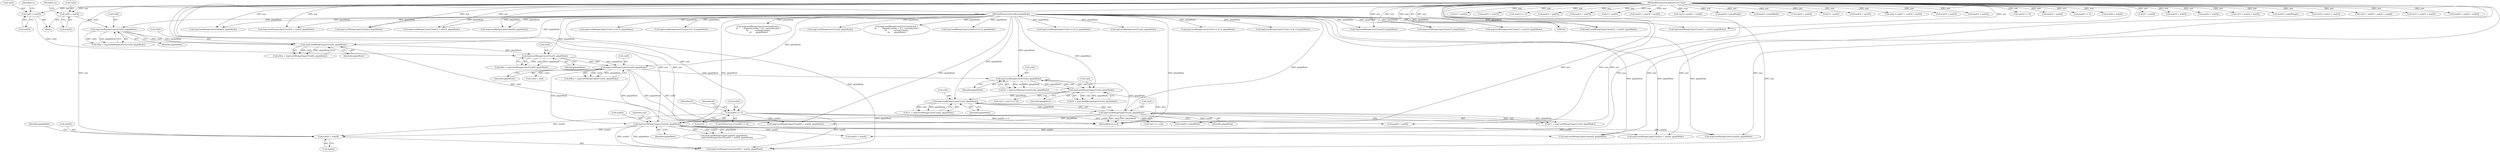 digraph "0_poppler_a9b8ab4657dec65b8b86c225d12c533ad7e984e2@array" {
"1000381" [label="(Call,mat[0] + mat[4])"];
"1000347" [label="(Call,mat[0] >= 0)"];
"1000105" [label="(MethodParameterIn,SplashCoord *mat)"];
"1000375" [label="(Call,imgCoordMungeUpperC(mat[4], glyphMode))"];
"1000251" [label="(Call,imgCoordMungeUpperC(vy[0], glyphMode))"];
"1000244" [label="(Call,imgCoordMungeLowerC(vy[0], glyphMode))"];
"1000147" [label="(Call,vy[0] = mat[5])"];
"1000237" [label="(Call,imgCoordMungeUpperC(vx[0], glyphMode))"];
"1000230" [label="(Call,imgCoordMungeLowerC(vx[0], glyphMode))"];
"1000140" [label="(Call,vx[0] = mat[4])"];
"1000106" [label="(MethodParameterIn,GBool glyphMode)"];
"1000313" [label="(Call,imgCoordMungeUpperC(vy[i], glyphMode))"];
"1000298" [label="(Call,imgCoordMungeLowerC(vy[i], glyphMode))"];
"1000283" [label="(Call,imgCoordMungeUpperC(vx[i], glyphMode))"];
"1000268" [label="(Call,imgCoordMungeLowerC(vx[i], glyphMode))"];
"1000251" [label="(Call,imgCoordMungeUpperC(vy[0], glyphMode))"];
"1000140" [label="(Call,vx[0] = mat[4])"];
"1001682" [label="(Call,0.5 - mat[4])"];
"1000424" [label="(Call,mat[1] + mat[5])"];
"1000484" [label="(Call,mat[3] >= 0)"];
"1000228" [label="(Call,xMin = imgCoordMungeLowerC(vx[0], glyphMode))"];
"1000147" [label="(Call,vy[0] = mat[5])"];
"1000408" [label="(Call,imgCoordMungeLowerC(mat[5], glyphMode))"];
"1000249" [label="(Call,yMax = imgCoordMungeUpperC(vy[0], glyphMode))"];
"1000298" [label="(Call,imgCoordMungeLowerC(vy[i], glyphMode))"];
"1000169" [label="(Call,mat[3] + mat[5])"];
"1000376" [label="(Call,mat[4])"];
"1000151" [label="(Call,mat[5])"];
"1000348" [label="(Call,mat[0])"];
"1000296" [label="(Call,t1 = imgCoordMungeLowerC(vy[i], glyphMode))"];
"1000474" [label="(Call,imgCoordMungeLowerC(mat[2] + mat[4], glyphMode))"];
"1000269" [label="(Call,vx[i])"];
"1000512" [label="(Call,imgCoordMungeUpperC(mat[5], glyphMode))"];
"1001143" [label="(Call,imgCoordMungeUpperC(vy[(i+1) & 3], glyphMode))"];
"1000313" [label="(Call,imgCoordMungeUpperC(vy[i], glyphMode))"];
"1000266" [label="(Call,t0 = imgCoordMungeLowerC(vx[i], glyphMode))"];
"1000380" [label="(Call,imgCoordMungeLowerC(mat[0] + mat[4], glyphMode))"];
"1000356" [label="(Call,imgCoordMungeUpperC(mat[0] + mat[4], glyphMode))"];
"1000221" [label="(Call,mat[1] + mat[5])"];
"1001693" [label="(Call,0.5 - mat[5])"];
"1000195" [label="(Call,mat[1] + mat[3] + mat[5])"];
"1000206" [label="(Call,vx[3] = mat[0] + mat[4])"];
"1000141" [label="(Call,vx[0])"];
"1000105" [label="(MethodParameterIn,SplashCoord *mat)"];
"1000244" [label="(Call,imgCoordMungeLowerC(vy[0], glyphMode))"];
"1000252" [label="(Call,vy[0])"];
"1000106" [label="(MethodParameterIn,GBool glyphMode)"];
"1000148" [label="(Call,vy[0])"];
"1000707" [label="(Call,imgCoordMungeLowerC(vy[i], glyphMode))"];
"1000730" [label="(Call,vx[i] < vx[(i+1) & 3])"];
"1000238" [label="(Call,vx[0])"];
"1000573" [label="(Call,mat[3] / scaledHeight)"];
"1000255" [label="(Identifier,glyphMode)"];
"1000231" [label="(Call,vx[0])"];
"1000517" [label="(Call,imgCoordMungeLowerC(mat[3] + mat[5], glyphMode))"];
"1000365" [label="(Call,imgCoordMungeLowerC(mat[4], glyphMode))"];
"1000149" [label="(Identifier,vy)"];
"1000245" [label="(Call,vy[0])"];
"1000559" [label="(Call,mat[1] / scaledWidth)"];
"1000158" [label="(Call,mat[2] + mat[4])"];
"1001667" [label="(Call,0.5 - mat[5])"];
"1000666" [label="(Call,vy[0] < vy[i])"];
"1000502" [label="(Call,imgCoordMungeLowerC(mat[5], glyphMode))"];
"1000494" [label="(Call,mat[3] + mat[5])"];
"1000191" [label="(Call,vy[2] = mat[1] + mat[3] + mat[5])"];
"1000518" [label="(Call,mat[3] + mat[5])"];
"1000379" [label="(Identifier,glyphMode)"];
"1000375" [label="(Call,imgCoordMungeUpperC(mat[4], glyphMode))"];
"1000388" [label="(Identifier,glyphMode)"];
"1000400" [label="(Call,mat[1] + mat[5])"];
"1000383" [label="(Identifier,mat)"];
"1000493" [label="(Call,imgCoordMungeUpperC(mat[3] + mat[5], glyphMode))"];
"1000997" [label="(Call,imgCoordMungeLowerC(vy[(i+1) & 3], glyphMode))"];
"1000469" [label="(Call,imgCoordMungeUpperC(mat[4], glyphMode))"];
"1000847" [label="(Call,imgCoordMungeUpperC(vy[(i+2) & 3], glyphMode))"];
"1000552" [label="(Call,mat[0] / scaledWidth)"];
"1000317" [label="(Identifier,glyphMode)"];
"1000459" [label="(Call,imgCoordMungeLowerC(mat[4], glyphMode))"];
"1000237" [label="(Call,imgCoordMungeUpperC(vx[0], glyphMode))"];
"1000390" [label="(Call,mat[1] >= 0)"];
"1000399" [label="(Call,imgCoordMungeUpperC(mat[1] + mat[5], glyphMode))"];
"1000475" [label="(Call,mat[2] + mat[4])"];
"1000382" [label="(Call,mat[0])"];
"1000451" [label="(Call,mat[2] + mat[4])"];
"1000719" [label="(Call,imgCoordMungeUpperC(vy[(i+2) & 3], glyphMode))"];
"1000441" [label="(Call,mat[2] >= 0)"];
"1000283" [label="(Call,imgCoordMungeUpperC(vx[i], glyphMode))"];
"1000230" [label="(Call,imgCoordMungeLowerC(vx[0], glyphMode))"];
"1000210" [label="(Call,mat[0] + mat[4])"];
"1000156" [label="(Identifier,vx)"];
"1000351" [label="(Literal,0)"];
"1000357" [label="(Call,mat[0] + mat[4])"];
"1000242" [label="(Call,yMin = imgCoordMungeLowerC(vy[0], glyphMode))"];
"1001656" [label="(Call,0.5 - mat[4])"];
"1000235" [label="(Call,xMax = imgCoordMungeUpperC(vx[0], glyphMode))"];
"1000199" [label="(Call,mat[3] + mat[5])"];
"1000234" [label="(Identifier,glyphMode)"];
"1000107" [label="(Block,)"];
"1000287" [label="(Identifier,glyphMode)"];
"1000381" [label="(Call,mat[0] + mat[4])"];
"1001128" [label="(Call,imgCoordMungeLowerC(vy[(i+3) & 3], glyphMode))"];
"1000184" [label="(Call,mat[2] + mat[4])"];
"1000284" [label="(Call,vx[i])"];
"1000418" [label="(Call,imgCoordMungeUpperC(mat[5], glyphMode))"];
"1000154" [label="(Call,vx[1] = mat[2] + mat[4])"];
"1000354" [label="(Identifier,t0)"];
"1000311" [label="(Call,t1 = imgCoordMungeUpperC(vy[i], glyphMode))"];
"1000566" [label="(Call,mat[2] / scaledHeight)"];
"1001587" [label="(Call,imgCoordMungeUpperC(section[i].xb0 +\n\t\t\t         ((SplashCoord)y + 0.5 - section[i].yb0) *\n\t\t\t           section[i].dxdyb,\n\t\t\t       glyphMode))"];
"1000302" [label="(Identifier,glyphMode)"];
"1000217" [label="(Call,vy[3] = mat[1] + mat[5])"];
"1000450" [label="(Call,imgCoordMungeUpperC(mat[2] + mat[4], glyphMode))"];
"1000144" [label="(Call,mat[4])"];
"1000268" [label="(Call,imgCoordMungeLowerC(vx[i], glyphMode))"];
"1001774" [label="(MethodReturn,void)"];
"1000346" [label="(ControlStructure,if (mat[0] >= 0))"];
"1000176" [label="(Call,vx[2] = mat[0] + mat[2] + mat[4])"];
"1000347" [label="(Call,mat[0] >= 0)"];
"1000272" [label="(Identifier,glyphMode)"];
"1000835" [label="(Call,imgCoordMungeLowerC(vy[i], glyphMode))"];
"1000299" [label="(Call,vy[i])"];
"1000165" [label="(Call,vy[1] = mat[3] + mat[5])"];
"1000241" [label="(Identifier,glyphMode)"];
"1000281" [label="(Call,t0 = imgCoordMungeUpperC(vx[i], glyphMode))"];
"1001560" [label="(Call,imgCoordMungeLowerC(section[i].xa0 +\n\t\t\t         ((SplashCoord)y + 0.5 - section[i].ya0) *\n\t\t\t           section[i].dxdya,\n\t\t\t       glyphMode))"];
"1000423" [label="(Call,imgCoordMungeLowerC(mat[1] + mat[5], glyphMode))"];
"1000385" [label="(Call,mat[4])"];
"1000314" [label="(Call,vy[i])"];
"1000374" [label="(Call,imgCoordMungeUpperC(mat[4], glyphMode) -\n         imgCoordMungeLowerC(mat[0] + mat[4], glyphMode))"];
"1000180" [label="(Call,mat[0] + mat[2] + mat[4])"];
"1000653" [label="(Call,vy[1] <= vy[i])"];
"1000373" [label="(Identifier,t0)"];
"1001012" [label="(Call,imgCoordMungeUpperC(vy[(i+3) & 3], glyphMode))"];
"1000248" [label="(Identifier,glyphMode)"];
"1000381" -> "1000380"  [label="AST: "];
"1000381" -> "1000385"  [label="CFG: "];
"1000382" -> "1000381"  [label="AST: "];
"1000385" -> "1000381"  [label="AST: "];
"1000388" -> "1000381"  [label="CFG: "];
"1000347" -> "1000381"  [label="DDG: mat[0]"];
"1000105" -> "1000381"  [label="DDG: mat"];
"1000375" -> "1000381"  [label="DDG: mat[4]"];
"1000347" -> "1000346"  [label="AST: "];
"1000347" -> "1000351"  [label="CFG: "];
"1000348" -> "1000347"  [label="AST: "];
"1000351" -> "1000347"  [label="AST: "];
"1000354" -> "1000347"  [label="CFG: "];
"1000373" -> "1000347"  [label="CFG: "];
"1000347" -> "1001774"  [label="DDG: mat[0] >= 0"];
"1000105" -> "1000347"  [label="DDG: mat"];
"1000347" -> "1000356"  [label="DDG: mat[0]"];
"1000347" -> "1000357"  [label="DDG: mat[0]"];
"1000347" -> "1000380"  [label="DDG: mat[0]"];
"1000347" -> "1000552"  [label="DDG: mat[0]"];
"1000105" -> "1000100"  [label="AST: "];
"1000105" -> "1001774"  [label="DDG: mat"];
"1000105" -> "1000140"  [label="DDG: mat"];
"1000105" -> "1000147"  [label="DDG: mat"];
"1000105" -> "1000154"  [label="DDG: mat"];
"1000105" -> "1000158"  [label="DDG: mat"];
"1000105" -> "1000165"  [label="DDG: mat"];
"1000105" -> "1000169"  [label="DDG: mat"];
"1000105" -> "1000176"  [label="DDG: mat"];
"1000105" -> "1000180"  [label="DDG: mat"];
"1000105" -> "1000184"  [label="DDG: mat"];
"1000105" -> "1000191"  [label="DDG: mat"];
"1000105" -> "1000195"  [label="DDG: mat"];
"1000105" -> "1000199"  [label="DDG: mat"];
"1000105" -> "1000206"  [label="DDG: mat"];
"1000105" -> "1000210"  [label="DDG: mat"];
"1000105" -> "1000217"  [label="DDG: mat"];
"1000105" -> "1000221"  [label="DDG: mat"];
"1000105" -> "1000356"  [label="DDG: mat"];
"1000105" -> "1000357"  [label="DDG: mat"];
"1000105" -> "1000365"  [label="DDG: mat"];
"1000105" -> "1000375"  [label="DDG: mat"];
"1000105" -> "1000380"  [label="DDG: mat"];
"1000105" -> "1000390"  [label="DDG: mat"];
"1000105" -> "1000399"  [label="DDG: mat"];
"1000105" -> "1000400"  [label="DDG: mat"];
"1000105" -> "1000408"  [label="DDG: mat"];
"1000105" -> "1000418"  [label="DDG: mat"];
"1000105" -> "1000423"  [label="DDG: mat"];
"1000105" -> "1000424"  [label="DDG: mat"];
"1000105" -> "1000441"  [label="DDG: mat"];
"1000105" -> "1000450"  [label="DDG: mat"];
"1000105" -> "1000451"  [label="DDG: mat"];
"1000105" -> "1000459"  [label="DDG: mat"];
"1000105" -> "1000469"  [label="DDG: mat"];
"1000105" -> "1000474"  [label="DDG: mat"];
"1000105" -> "1000475"  [label="DDG: mat"];
"1000105" -> "1000484"  [label="DDG: mat"];
"1000105" -> "1000493"  [label="DDG: mat"];
"1000105" -> "1000494"  [label="DDG: mat"];
"1000105" -> "1000502"  [label="DDG: mat"];
"1000105" -> "1000512"  [label="DDG: mat"];
"1000105" -> "1000517"  [label="DDG: mat"];
"1000105" -> "1000518"  [label="DDG: mat"];
"1000105" -> "1000552"  [label="DDG: mat"];
"1000105" -> "1000559"  [label="DDG: mat"];
"1000105" -> "1000566"  [label="DDG: mat"];
"1000105" -> "1000573"  [label="DDG: mat"];
"1000105" -> "1001656"  [label="DDG: mat"];
"1000105" -> "1001667"  [label="DDG: mat"];
"1000105" -> "1001682"  [label="DDG: mat"];
"1000105" -> "1001693"  [label="DDG: mat"];
"1000375" -> "1000374"  [label="AST: "];
"1000375" -> "1000379"  [label="CFG: "];
"1000376" -> "1000375"  [label="AST: "];
"1000379" -> "1000375"  [label="AST: "];
"1000383" -> "1000375"  [label="CFG: "];
"1000375" -> "1000374"  [label="DDG: mat[4]"];
"1000375" -> "1000374"  [label="DDG: glyphMode"];
"1000251" -> "1000375"  [label="DDG: glyphMode"];
"1000313" -> "1000375"  [label="DDG: glyphMode"];
"1000106" -> "1000375"  [label="DDG: glyphMode"];
"1000375" -> "1000380"  [label="DDG: mat[4]"];
"1000375" -> "1000380"  [label="DDG: glyphMode"];
"1000375" -> "1000450"  [label="DDG: mat[4]"];
"1000375" -> "1000451"  [label="DDG: mat[4]"];
"1000375" -> "1000459"  [label="DDG: mat[4]"];
"1000375" -> "1000469"  [label="DDG: mat[4]"];
"1000251" -> "1000249"  [label="AST: "];
"1000251" -> "1000255"  [label="CFG: "];
"1000252" -> "1000251"  [label="AST: "];
"1000255" -> "1000251"  [label="AST: "];
"1000249" -> "1000251"  [label="CFG: "];
"1000251" -> "1001774"  [label="DDG: glyphMode"];
"1000251" -> "1001774"  [label="DDG: vy[0]"];
"1000251" -> "1000249"  [label="DDG: vy[0]"];
"1000251" -> "1000249"  [label="DDG: glyphMode"];
"1000244" -> "1000251"  [label="DDG: vy[0]"];
"1000244" -> "1000251"  [label="DDG: glyphMode"];
"1000106" -> "1000251"  [label="DDG: glyphMode"];
"1000251" -> "1000268"  [label="DDG: glyphMode"];
"1000251" -> "1000356"  [label="DDG: glyphMode"];
"1000251" -> "1000666"  [label="DDG: vy[0]"];
"1000244" -> "1000242"  [label="AST: "];
"1000244" -> "1000248"  [label="CFG: "];
"1000245" -> "1000244"  [label="AST: "];
"1000248" -> "1000244"  [label="AST: "];
"1000242" -> "1000244"  [label="CFG: "];
"1000244" -> "1000242"  [label="DDG: vy[0]"];
"1000244" -> "1000242"  [label="DDG: glyphMode"];
"1000147" -> "1000244"  [label="DDG: vy[0]"];
"1000237" -> "1000244"  [label="DDG: glyphMode"];
"1000106" -> "1000244"  [label="DDG: glyphMode"];
"1000147" -> "1000107"  [label="AST: "];
"1000147" -> "1000151"  [label="CFG: "];
"1000148" -> "1000147"  [label="AST: "];
"1000151" -> "1000147"  [label="AST: "];
"1000156" -> "1000147"  [label="CFG: "];
"1000237" -> "1000235"  [label="AST: "];
"1000237" -> "1000241"  [label="CFG: "];
"1000238" -> "1000237"  [label="AST: "];
"1000241" -> "1000237"  [label="AST: "];
"1000235" -> "1000237"  [label="CFG: "];
"1000237" -> "1001774"  [label="DDG: vx[0]"];
"1000237" -> "1000235"  [label="DDG: vx[0]"];
"1000237" -> "1000235"  [label="DDG: glyphMode"];
"1000230" -> "1000237"  [label="DDG: vx[0]"];
"1000230" -> "1000237"  [label="DDG: glyphMode"];
"1000106" -> "1000237"  [label="DDG: glyphMode"];
"1000230" -> "1000228"  [label="AST: "];
"1000230" -> "1000234"  [label="CFG: "];
"1000231" -> "1000230"  [label="AST: "];
"1000234" -> "1000230"  [label="AST: "];
"1000228" -> "1000230"  [label="CFG: "];
"1000230" -> "1000228"  [label="DDG: vx[0]"];
"1000230" -> "1000228"  [label="DDG: glyphMode"];
"1000140" -> "1000230"  [label="DDG: vx[0]"];
"1000106" -> "1000230"  [label="DDG: glyphMode"];
"1000140" -> "1000107"  [label="AST: "];
"1000140" -> "1000144"  [label="CFG: "];
"1000141" -> "1000140"  [label="AST: "];
"1000144" -> "1000140"  [label="AST: "];
"1000149" -> "1000140"  [label="CFG: "];
"1000106" -> "1000100"  [label="AST: "];
"1000106" -> "1001774"  [label="DDG: glyphMode"];
"1000106" -> "1000268"  [label="DDG: glyphMode"];
"1000106" -> "1000283"  [label="DDG: glyphMode"];
"1000106" -> "1000298"  [label="DDG: glyphMode"];
"1000106" -> "1000313"  [label="DDG: glyphMode"];
"1000106" -> "1000356"  [label="DDG: glyphMode"];
"1000106" -> "1000365"  [label="DDG: glyphMode"];
"1000106" -> "1000380"  [label="DDG: glyphMode"];
"1000106" -> "1000399"  [label="DDG: glyphMode"];
"1000106" -> "1000408"  [label="DDG: glyphMode"];
"1000106" -> "1000418"  [label="DDG: glyphMode"];
"1000106" -> "1000423"  [label="DDG: glyphMode"];
"1000106" -> "1000450"  [label="DDG: glyphMode"];
"1000106" -> "1000459"  [label="DDG: glyphMode"];
"1000106" -> "1000469"  [label="DDG: glyphMode"];
"1000106" -> "1000474"  [label="DDG: glyphMode"];
"1000106" -> "1000493"  [label="DDG: glyphMode"];
"1000106" -> "1000502"  [label="DDG: glyphMode"];
"1000106" -> "1000512"  [label="DDG: glyphMode"];
"1000106" -> "1000517"  [label="DDG: glyphMode"];
"1000106" -> "1000707"  [label="DDG: glyphMode"];
"1000106" -> "1000719"  [label="DDG: glyphMode"];
"1000106" -> "1000835"  [label="DDG: glyphMode"];
"1000106" -> "1000847"  [label="DDG: glyphMode"];
"1000106" -> "1000997"  [label="DDG: glyphMode"];
"1000106" -> "1001012"  [label="DDG: glyphMode"];
"1000106" -> "1001128"  [label="DDG: glyphMode"];
"1000106" -> "1001143"  [label="DDG: glyphMode"];
"1000106" -> "1001560"  [label="DDG: glyphMode"];
"1000106" -> "1001587"  [label="DDG: glyphMode"];
"1000313" -> "1000311"  [label="AST: "];
"1000313" -> "1000317"  [label="CFG: "];
"1000314" -> "1000313"  [label="AST: "];
"1000317" -> "1000313"  [label="AST: "];
"1000311" -> "1000313"  [label="CFG: "];
"1000313" -> "1001774"  [label="DDG: vy[i]"];
"1000313" -> "1001774"  [label="DDG: glyphMode"];
"1000313" -> "1000268"  [label="DDG: glyphMode"];
"1000313" -> "1000298"  [label="DDG: vy[i]"];
"1000313" -> "1000311"  [label="DDG: vy[i]"];
"1000313" -> "1000311"  [label="DDG: glyphMode"];
"1000298" -> "1000313"  [label="DDG: vy[i]"];
"1000298" -> "1000313"  [label="DDG: glyphMode"];
"1000313" -> "1000356"  [label="DDG: glyphMode"];
"1000313" -> "1000653"  [label="DDG: vy[i]"];
"1000298" -> "1000296"  [label="AST: "];
"1000298" -> "1000302"  [label="CFG: "];
"1000299" -> "1000298"  [label="AST: "];
"1000302" -> "1000298"  [label="AST: "];
"1000296" -> "1000298"  [label="CFG: "];
"1000298" -> "1000296"  [label="DDG: vy[i]"];
"1000298" -> "1000296"  [label="DDG: glyphMode"];
"1000283" -> "1000298"  [label="DDG: glyphMode"];
"1000283" -> "1000281"  [label="AST: "];
"1000283" -> "1000287"  [label="CFG: "];
"1000284" -> "1000283"  [label="AST: "];
"1000287" -> "1000283"  [label="AST: "];
"1000281" -> "1000283"  [label="CFG: "];
"1000283" -> "1001774"  [label="DDG: vx[i]"];
"1000283" -> "1000268"  [label="DDG: vx[i]"];
"1000283" -> "1000281"  [label="DDG: vx[i]"];
"1000283" -> "1000281"  [label="DDG: glyphMode"];
"1000268" -> "1000283"  [label="DDG: vx[i]"];
"1000268" -> "1000283"  [label="DDG: glyphMode"];
"1000283" -> "1000730"  [label="DDG: vx[i]"];
"1000268" -> "1000266"  [label="AST: "];
"1000268" -> "1000272"  [label="CFG: "];
"1000269" -> "1000268"  [label="AST: "];
"1000272" -> "1000268"  [label="AST: "];
"1000266" -> "1000268"  [label="CFG: "];
"1000268" -> "1000266"  [label="DDG: vx[i]"];
"1000268" -> "1000266"  [label="DDG: glyphMode"];
}
